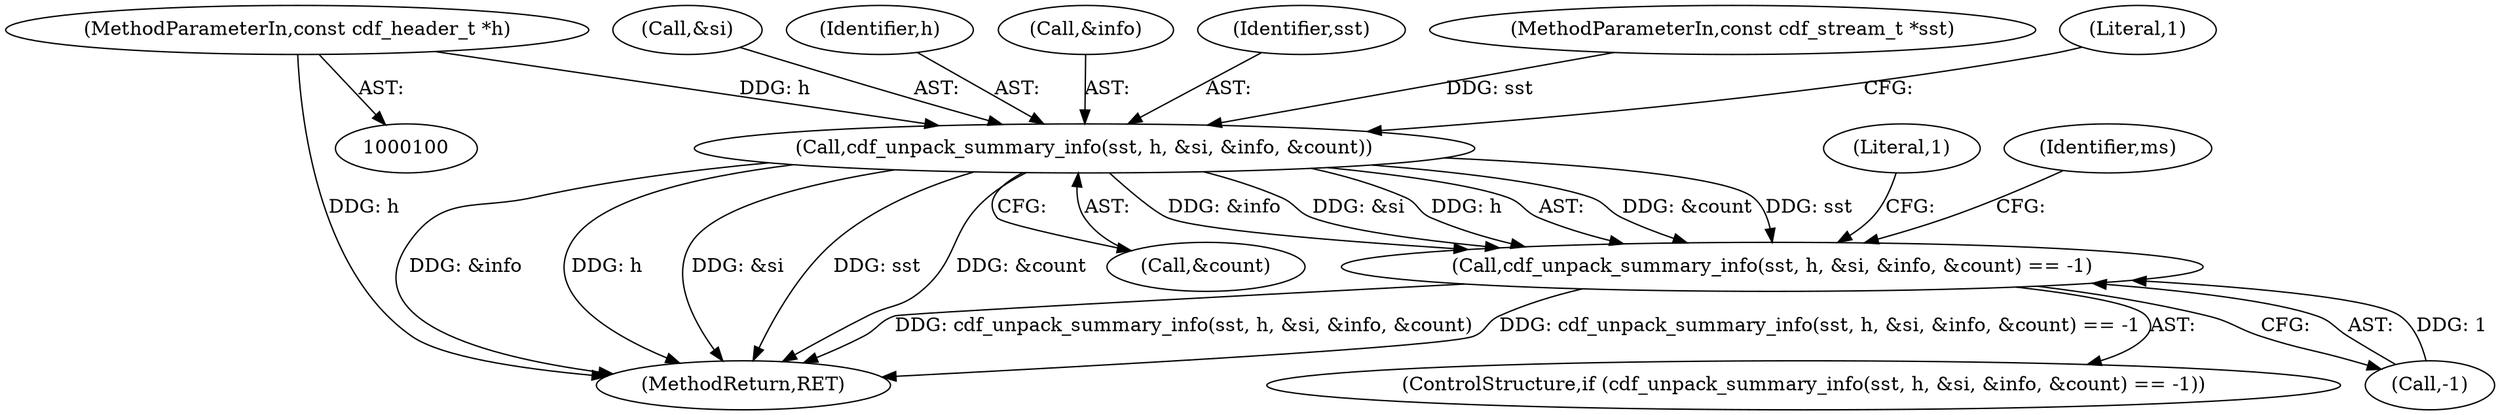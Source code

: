 digraph "0_file_6d209c1c489457397a5763bca4b28e43aac90391_1@pointer" {
"1000102" [label="(MethodParameterIn,const cdf_header_t *h)"];
"1000112" [label="(Call,cdf_unpack_summary_info(sst, h, &si, &info, &count))"];
"1000111" [label="(Call,cdf_unpack_summary_info(sst, h, &si, &info, &count) == -1)"];
"1000115" [label="(Call,&si)"];
"1000280" [label="(MethodReturn,RET)"];
"1000111" [label="(Call,cdf_unpack_summary_info(sst, h, &si, &info, &count) == -1)"];
"1000114" [label="(Identifier,h)"];
"1000117" [label="(Call,&info)"];
"1000125" [label="(Literal,1)"];
"1000112" [label="(Call,cdf_unpack_summary_info(sst, h, &si, &info, &count))"];
"1000110" [label="(ControlStructure,if (cdf_unpack_summary_info(sst, h, &si, &info, &count) == -1))"];
"1000113" [label="(Identifier,sst)"];
"1000103" [label="(MethodParameterIn,const cdf_stream_t *sst)"];
"1000128" [label="(Identifier,ms)"];
"1000122" [label="(Literal,1)"];
"1000102" [label="(MethodParameterIn,const cdf_header_t *h)"];
"1000119" [label="(Call,&count)"];
"1000121" [label="(Call,-1)"];
"1000102" -> "1000100"  [label="AST: "];
"1000102" -> "1000280"  [label="DDG: h"];
"1000102" -> "1000112"  [label="DDG: h"];
"1000112" -> "1000111"  [label="AST: "];
"1000112" -> "1000119"  [label="CFG: "];
"1000113" -> "1000112"  [label="AST: "];
"1000114" -> "1000112"  [label="AST: "];
"1000115" -> "1000112"  [label="AST: "];
"1000117" -> "1000112"  [label="AST: "];
"1000119" -> "1000112"  [label="AST: "];
"1000122" -> "1000112"  [label="CFG: "];
"1000112" -> "1000280"  [label="DDG: &info"];
"1000112" -> "1000280"  [label="DDG: h"];
"1000112" -> "1000280"  [label="DDG: &si"];
"1000112" -> "1000280"  [label="DDG: sst"];
"1000112" -> "1000280"  [label="DDG: &count"];
"1000112" -> "1000111"  [label="DDG: &count"];
"1000112" -> "1000111"  [label="DDG: sst"];
"1000112" -> "1000111"  [label="DDG: &info"];
"1000112" -> "1000111"  [label="DDG: &si"];
"1000112" -> "1000111"  [label="DDG: h"];
"1000103" -> "1000112"  [label="DDG: sst"];
"1000111" -> "1000110"  [label="AST: "];
"1000111" -> "1000121"  [label="CFG: "];
"1000121" -> "1000111"  [label="AST: "];
"1000125" -> "1000111"  [label="CFG: "];
"1000128" -> "1000111"  [label="CFG: "];
"1000111" -> "1000280"  [label="DDG: cdf_unpack_summary_info(sst, h, &si, &info, &count)"];
"1000111" -> "1000280"  [label="DDG: cdf_unpack_summary_info(sst, h, &si, &info, &count) == -1"];
"1000121" -> "1000111"  [label="DDG: 1"];
}
